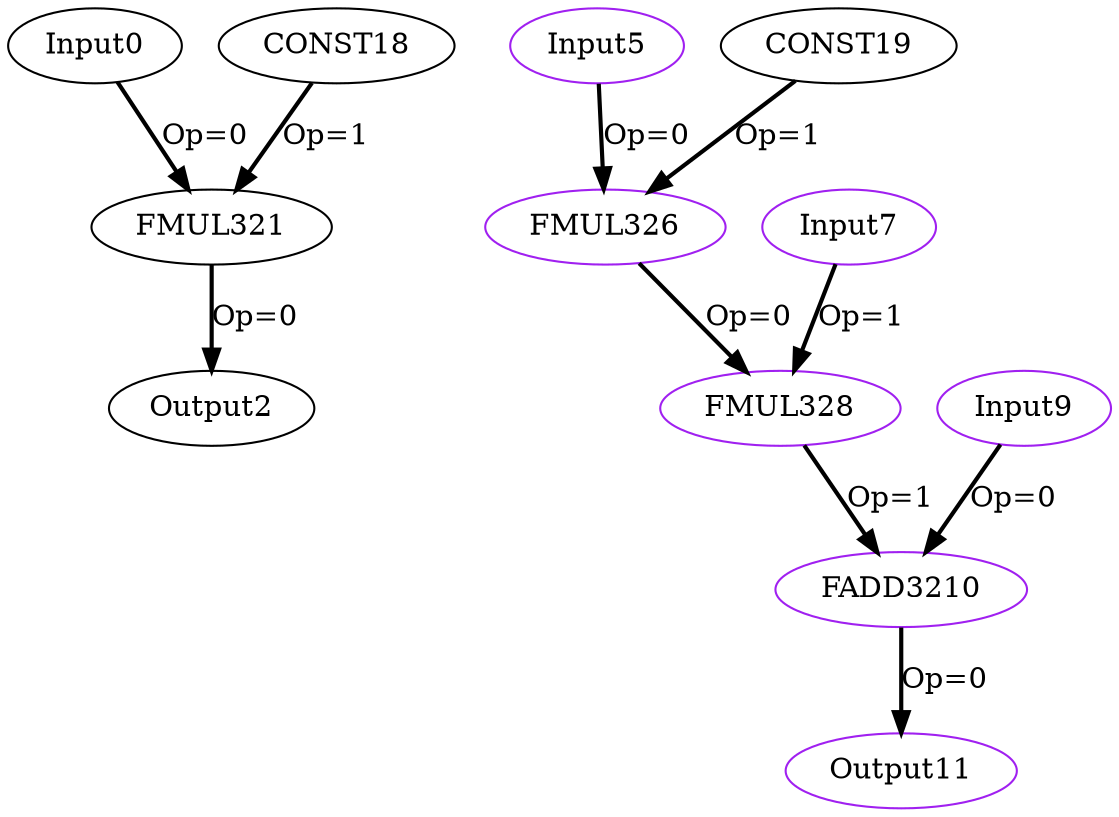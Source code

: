 Digraph G {
Input0[opcode = "Input", ref_name="gemm_0", size="2000", offset="0,0", pattern="4,25,-96,25,-96,30,4,20", color = black];
FMUL321[opcode = "FMUL32", color = black];
Output2[opcode = "Output", ref_name="gemm_4", size="2000", offset="0,0", pattern="4,25,-96,25,-96,30,4,20", color = black];
Input5[opcode = "Input", ref_name="gemm_1", size="2400", offset="0,0", pattern="0,25,0,25,4,30,4,20", color = purple];
FMUL326[opcode = "FMUL32", color = purple];
Input7[opcode = "Input", ref_name="gemm_2", size="3000", offset="0,0", pattern="0,25,4,25,4,30,-2996,20", color = purple];
FMUL328[opcode = "FMUL32", color = purple];
Input9[opcode = "Input", ref_name="gemm_3", size="2000", offset="0,0", pattern="0,25,4,25,-96,30,4,20", color = purple];
FADD3210[opcode = "FADD32", color = purple];
Output11[opcode = "Output", ref_name="gemm_4", size="2000", offset="0,0", pattern="0,25,4,25,-96,30,4,20", color = purple];
CONST18[opcode = "CONST", value="0x3F99999A", color = black];
CONST19[opcode = "CONST", value="0x3FC00000", color = black];
Input0 -> FMUL321[color = black, style = bold, operand = 0, label = "Op=0"];
CONST18 -> FMUL321[color = black, style = bold, operand = 1, label = "Op=1"];
FMUL321 -> Output2[color = black, style = bold, operand = 0, label = "Op=0"];
Input5 -> FMUL326[color = black, style = bold, operand = 0, label = "Op=0"];
CONST19 -> FMUL326[color = black, style = bold, operand = 1, label = "Op=1"];
FMUL326 -> FMUL328[color = black, style = bold, operand = 0, label = "Op=0"];
Input7 -> FMUL328[color = black, style = bold, operand = 1, label = "Op=1"];
Input9 -> FADD3210[color = black, style = bold, operand = 0, label = "Op=0"];
FMUL328 -> FADD3210[color = black, style = bold, operand = 1, label = "Op=1"];
FADD3210 -> Output11[color = black, style = bold, operand = 0, label = "Op=0"];
}
